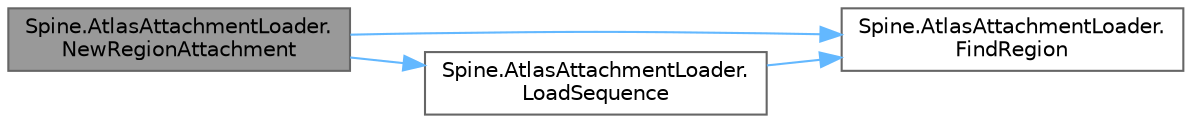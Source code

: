 digraph "Spine.AtlasAttachmentLoader.NewRegionAttachment"
{
 // LATEX_PDF_SIZE
  bgcolor="transparent";
  edge [fontname=Helvetica,fontsize=10,labelfontname=Helvetica,labelfontsize=10];
  node [fontname=Helvetica,fontsize=10,shape=box,height=0.2,width=0.4];
  rankdir="LR";
  Node1 [id="Node000001",label="Spine.AtlasAttachmentLoader.\lNewRegionAttachment",height=0.2,width=0.4,color="gray40", fillcolor="grey60", style="filled", fontcolor="black",tooltip="<return>May be null to not load any attachment.</return>"];
  Node1 -> Node2 [id="edge1_Node000001_Node000002",color="steelblue1",style="solid",tooltip=" "];
  Node2 [id="Node000002",label="Spine.AtlasAttachmentLoader.\lFindRegion",height=0.2,width=0.4,color="grey40", fillcolor="white", style="filled",URL="$class_spine_1_1_atlas_attachment_loader.html#a9205ec9a85e865b634a1233ebb409faa",tooltip=" "];
  Node1 -> Node3 [id="edge2_Node000001_Node000003",color="steelblue1",style="solid",tooltip=" "];
  Node3 [id="Node000003",label="Spine.AtlasAttachmentLoader.\lLoadSequence",height=0.2,width=0.4,color="grey40", fillcolor="white", style="filled",URL="$class_spine_1_1_atlas_attachment_loader.html#aa3349280eac279631c32d57c922a7b31",tooltip=" "];
  Node3 -> Node2 [id="edge3_Node000003_Node000002",color="steelblue1",style="solid",tooltip=" "];
}

